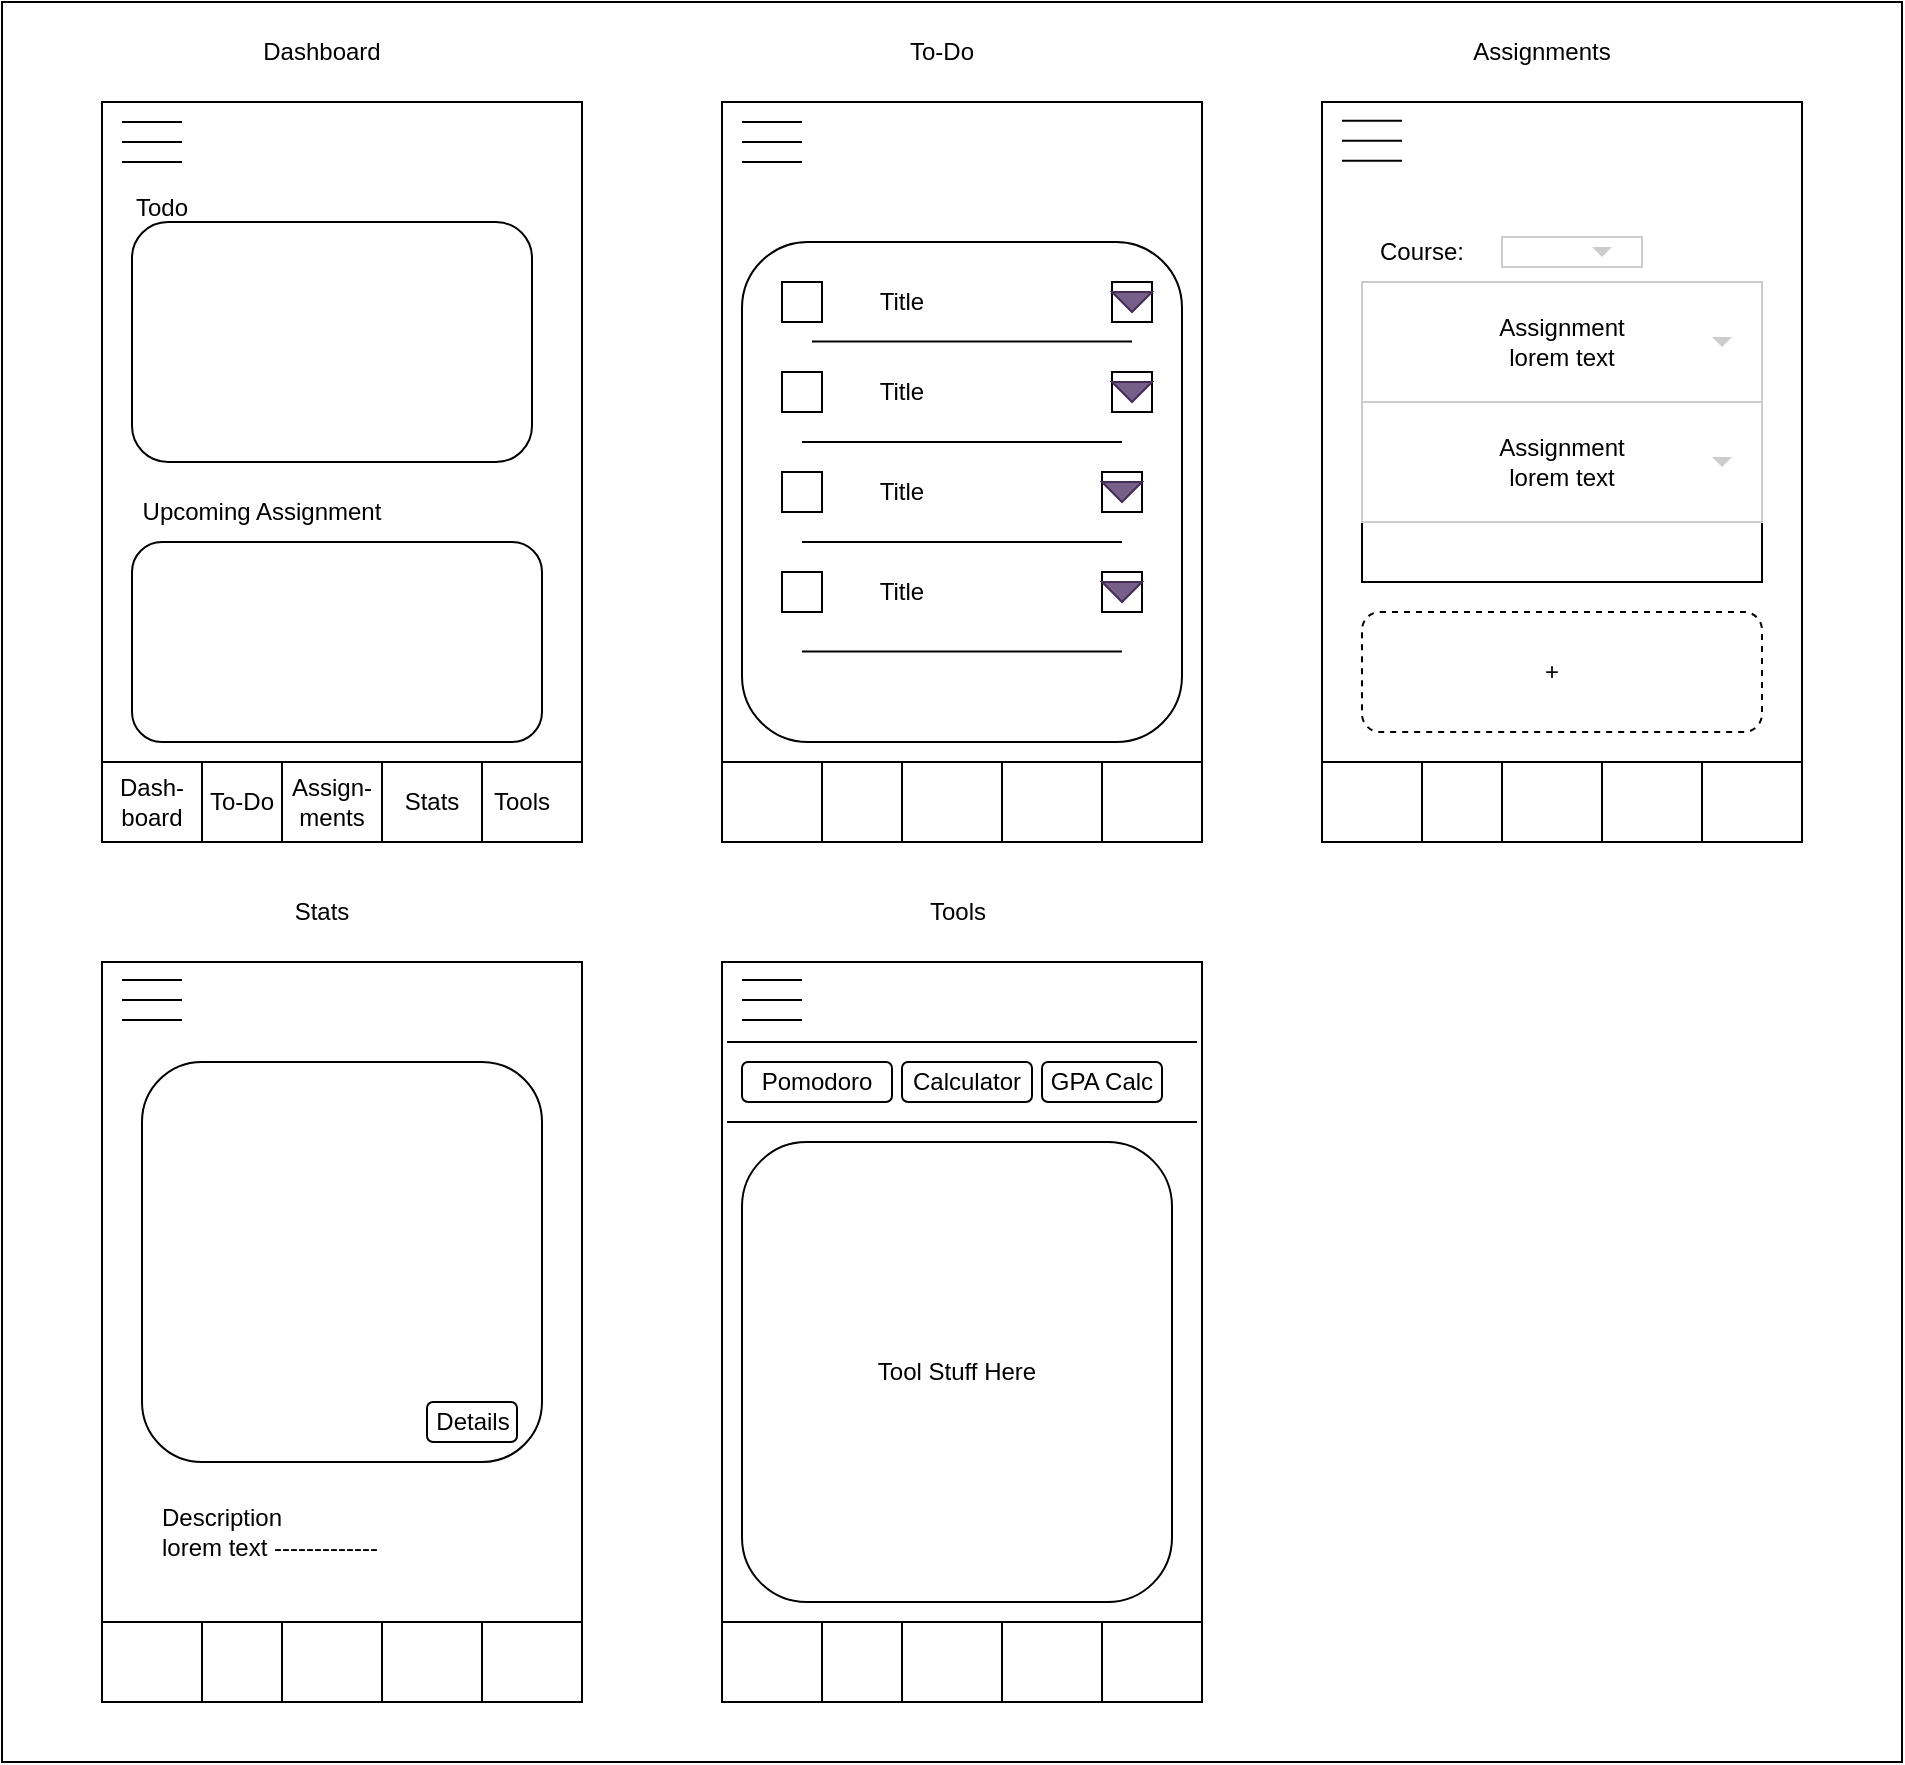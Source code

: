 <mxfile>
    <diagram id="NnZ4ZboMtf_kZvzCMvBh" name="Page-1">
        <mxGraphModel dx="560" dy="607" grid="1" gridSize="10" guides="1" tooltips="1" connect="1" arrows="1" fold="1" page="1" pageScale="1" pageWidth="850" pageHeight="1100" math="0" shadow="0">
            <root>
                <mxCell id="0"/>
                <mxCell id="1" parent="0"/>
                <mxCell id="123" value="" style="whiteSpace=wrap;html=1;" parent="1" vertex="1">
                    <mxGeometry x="120" y="40" width="950" height="880" as="geometry"/>
                </mxCell>
                <mxCell id="2" value="" style="rounded=0;whiteSpace=wrap;html=1;" parent="1" vertex="1">
                    <mxGeometry x="170" y="90" width="240" height="370" as="geometry"/>
                </mxCell>
                <mxCell id="5" value="Dashboard" style="text;html=1;align=center;verticalAlign=middle;whiteSpace=wrap;rounded=0;" parent="1" vertex="1">
                    <mxGeometry x="250" y="50" width="60" height="30" as="geometry"/>
                </mxCell>
                <mxCell id="6" value="Todo" style="text;html=1;align=center;verticalAlign=middle;whiteSpace=wrap;rounded=0;" parent="1" vertex="1">
                    <mxGeometry x="170" y="127.5" width="60" height="30" as="geometry"/>
                </mxCell>
                <mxCell id="7" value="" style="rounded=1;whiteSpace=wrap;html=1;" parent="1" vertex="1">
                    <mxGeometry x="185" y="150" width="200" height="120" as="geometry"/>
                </mxCell>
                <mxCell id="8" value="Upcoming Assignment" style="text;html=1;align=center;verticalAlign=middle;whiteSpace=wrap;rounded=0;" parent="1" vertex="1">
                    <mxGeometry x="185" y="280" width="130" height="30" as="geometry"/>
                </mxCell>
                <mxCell id="9" value="" style="rounded=1;whiteSpace=wrap;html=1;" parent="1" vertex="1">
                    <mxGeometry x="185" y="310" width="205" height="100" as="geometry"/>
                </mxCell>
                <mxCell id="10" value="" style="rounded=0;whiteSpace=wrap;html=1;" parent="1" vertex="1">
                    <mxGeometry x="170" y="420" width="240" height="40" as="geometry"/>
                </mxCell>
                <mxCell id="11" value="" style="rounded=0;whiteSpace=wrap;html=1;" parent="1" vertex="1">
                    <mxGeometry x="170" y="420" width="50" height="40" as="geometry"/>
                </mxCell>
                <mxCell id="12" value="" style="rounded=0;whiteSpace=wrap;html=1;" parent="1" vertex="1">
                    <mxGeometry x="220" y="420" width="40" height="40" as="geometry"/>
                </mxCell>
                <mxCell id="13" value="" style="rounded=0;whiteSpace=wrap;html=1;" parent="1" vertex="1">
                    <mxGeometry x="260" y="420" width="50" height="40" as="geometry"/>
                </mxCell>
                <mxCell id="14" value="" style="rounded=0;whiteSpace=wrap;html=1;" parent="1" vertex="1">
                    <mxGeometry x="310" y="420" width="50" height="40" as="geometry"/>
                </mxCell>
                <mxCell id="15" value="" style="rounded=0;whiteSpace=wrap;html=1;" parent="1" vertex="1">
                    <mxGeometry x="480" y="90" width="240" height="370" as="geometry"/>
                </mxCell>
                <mxCell id="16" value="To-Do" style="text;html=1;align=center;verticalAlign=middle;whiteSpace=wrap;rounded=0;" parent="1" vertex="1">
                    <mxGeometry x="560" y="50" width="60" height="30" as="geometry"/>
                </mxCell>
                <mxCell id="21" value="" style="rounded=0;whiteSpace=wrap;html=1;" parent="1" vertex="1">
                    <mxGeometry x="480" y="420" width="240" height="40" as="geometry"/>
                </mxCell>
                <mxCell id="22" value="" style="rounded=0;whiteSpace=wrap;html=1;" parent="1" vertex="1">
                    <mxGeometry x="480" y="420" width="50" height="40" as="geometry"/>
                </mxCell>
                <mxCell id="23" value="" style="rounded=0;whiteSpace=wrap;html=1;" parent="1" vertex="1">
                    <mxGeometry x="530" y="420" width="40" height="40" as="geometry"/>
                </mxCell>
                <mxCell id="24" value="" style="rounded=0;whiteSpace=wrap;html=1;" parent="1" vertex="1">
                    <mxGeometry x="570" y="420" width="50" height="40" as="geometry"/>
                </mxCell>
                <mxCell id="25" value="" style="rounded=0;whiteSpace=wrap;html=1;" parent="1" vertex="1">
                    <mxGeometry x="620" y="420" width="50" height="40" as="geometry"/>
                </mxCell>
                <mxCell id="26" value="" style="rounded=0;whiteSpace=wrap;html=1;" parent="1" vertex="1">
                    <mxGeometry x="170" y="520" width="240" height="370" as="geometry"/>
                </mxCell>
                <mxCell id="27" value="Stats" style="text;html=1;align=center;verticalAlign=middle;whiteSpace=wrap;rounded=0;" parent="1" vertex="1">
                    <mxGeometry x="250" y="480" width="60" height="30" as="geometry"/>
                </mxCell>
                <mxCell id="28" value="" style="rounded=0;whiteSpace=wrap;html=1;" parent="1" vertex="1">
                    <mxGeometry x="170" y="850" width="240" height="40" as="geometry"/>
                </mxCell>
                <mxCell id="29" value="" style="rounded=0;whiteSpace=wrap;html=1;" parent="1" vertex="1">
                    <mxGeometry x="170" y="850" width="50" height="40" as="geometry"/>
                </mxCell>
                <mxCell id="30" value="" style="rounded=0;whiteSpace=wrap;html=1;" parent="1" vertex="1">
                    <mxGeometry x="220" y="850" width="40" height="40" as="geometry"/>
                </mxCell>
                <mxCell id="31" value="" style="rounded=0;whiteSpace=wrap;html=1;" parent="1" vertex="1">
                    <mxGeometry x="260" y="850" width="50" height="40" as="geometry"/>
                </mxCell>
                <mxCell id="32" value="" style="rounded=0;whiteSpace=wrap;html=1;" parent="1" vertex="1">
                    <mxGeometry x="310" y="850" width="50" height="40" as="geometry"/>
                </mxCell>
                <mxCell id="33" value="" style="rounded=0;whiteSpace=wrap;html=1;" parent="1" vertex="1">
                    <mxGeometry x="480" y="520" width="240" height="370" as="geometry"/>
                </mxCell>
                <mxCell id="34" value="Tools" style="text;html=1;align=center;verticalAlign=middle;whiteSpace=wrap;rounded=0;" parent="1" vertex="1">
                    <mxGeometry x="567.5" y="480" width="60" height="30" as="geometry"/>
                </mxCell>
                <mxCell id="35" value="" style="rounded=0;whiteSpace=wrap;html=1;" parent="1" vertex="1">
                    <mxGeometry x="480" y="850" width="240" height="40" as="geometry"/>
                </mxCell>
                <mxCell id="36" value="" style="rounded=0;whiteSpace=wrap;html=1;" parent="1" vertex="1">
                    <mxGeometry x="480" y="850" width="50" height="40" as="geometry"/>
                </mxCell>
                <mxCell id="37" value="" style="rounded=0;whiteSpace=wrap;html=1;" parent="1" vertex="1">
                    <mxGeometry x="530" y="850" width="40" height="40" as="geometry"/>
                </mxCell>
                <mxCell id="38" value="" style="rounded=0;whiteSpace=wrap;html=1;" parent="1" vertex="1">
                    <mxGeometry x="570" y="850" width="50" height="40" as="geometry"/>
                </mxCell>
                <mxCell id="39" value="" style="rounded=0;whiteSpace=wrap;html=1;" parent="1" vertex="1">
                    <mxGeometry x="620" y="850" width="50" height="40" as="geometry"/>
                </mxCell>
                <mxCell id="40" value="" style="rounded=0;whiteSpace=wrap;html=1;" parent="1" vertex="1">
                    <mxGeometry x="780" y="90" width="240" height="370" as="geometry"/>
                </mxCell>
                <mxCell id="41" value="Assignments" style="text;html=1;align=center;verticalAlign=middle;whiteSpace=wrap;rounded=0;" parent="1" vertex="1">
                    <mxGeometry x="860" y="50" width="60" height="30" as="geometry"/>
                </mxCell>
                <mxCell id="42" value="" style="rounded=0;whiteSpace=wrap;html=1;" parent="1" vertex="1">
                    <mxGeometry x="780" y="420" width="240" height="40" as="geometry"/>
                </mxCell>
                <mxCell id="43" value="" style="rounded=0;whiteSpace=wrap;html=1;" parent="1" vertex="1">
                    <mxGeometry x="780" y="420" width="50" height="40" as="geometry"/>
                </mxCell>
                <mxCell id="44" value="" style="rounded=0;whiteSpace=wrap;html=1;" parent="1" vertex="1">
                    <mxGeometry x="830" y="420" width="40" height="40" as="geometry"/>
                </mxCell>
                <mxCell id="45" value="" style="rounded=0;whiteSpace=wrap;html=1;" parent="1" vertex="1">
                    <mxGeometry x="870" y="420" width="50" height="40" as="geometry"/>
                </mxCell>
                <mxCell id="46" value="" style="rounded=0;whiteSpace=wrap;html=1;" parent="1" vertex="1">
                    <mxGeometry x="920" y="420" width="50" height="40" as="geometry"/>
                </mxCell>
                <mxCell id="47" value="Dash-board" style="text;html=1;align=center;verticalAlign=middle;whiteSpace=wrap;rounded=0;rotation=0;" parent="1" vertex="1">
                    <mxGeometry x="165" y="425" width="60" height="30" as="geometry"/>
                </mxCell>
                <mxCell id="48" value="To-Do" style="text;html=1;align=center;verticalAlign=middle;whiteSpace=wrap;rounded=0;" parent="1" vertex="1">
                    <mxGeometry x="210" y="425" width="60" height="30" as="geometry"/>
                </mxCell>
                <mxCell id="49" value="Assign-ments" style="text;html=1;align=center;verticalAlign=middle;whiteSpace=wrap;rounded=0;" parent="1" vertex="1">
                    <mxGeometry x="255" y="425" width="60" height="30" as="geometry"/>
                </mxCell>
                <mxCell id="50" value="Stats" style="text;html=1;align=center;verticalAlign=middle;whiteSpace=wrap;rounded=0;" parent="1" vertex="1">
                    <mxGeometry x="305" y="425" width="60" height="30" as="geometry"/>
                </mxCell>
                <mxCell id="51" value="Tools" style="text;html=1;align=center;verticalAlign=middle;whiteSpace=wrap;rounded=0;" parent="1" vertex="1">
                    <mxGeometry x="350" y="425" width="60" height="30" as="geometry"/>
                </mxCell>
                <mxCell id="52" value="" style="rounded=1;whiteSpace=wrap;html=1;" parent="1" vertex="1">
                    <mxGeometry x="490" y="160" width="220" height="250" as="geometry"/>
                </mxCell>
                <mxCell id="57" value="" style="endArrow=none;html=1;" parent="1" edge="1">
                    <mxGeometry width="50" height="50" relative="1" as="geometry">
                        <mxPoint x="180" y="100" as="sourcePoint"/>
                        <mxPoint x="210" y="100" as="targetPoint"/>
                    </mxGeometry>
                </mxCell>
                <mxCell id="58" value="" style="endArrow=none;html=1;" parent="1" edge="1">
                    <mxGeometry width="50" height="50" relative="1" as="geometry">
                        <mxPoint x="180" y="110" as="sourcePoint"/>
                        <mxPoint x="210" y="110" as="targetPoint"/>
                    </mxGeometry>
                </mxCell>
                <mxCell id="59" value="" style="endArrow=none;html=1;" parent="1" edge="1">
                    <mxGeometry width="50" height="50" relative="1" as="geometry">
                        <mxPoint x="180" y="120" as="sourcePoint"/>
                        <mxPoint x="210" y="120" as="targetPoint"/>
                    </mxGeometry>
                </mxCell>
                <mxCell id="60" value="" style="endArrow=none;html=1;" parent="1" edge="1">
                    <mxGeometry width="50" height="50" relative="1" as="geometry">
                        <mxPoint x="490" y="100" as="sourcePoint"/>
                        <mxPoint x="520" y="100" as="targetPoint"/>
                    </mxGeometry>
                </mxCell>
                <mxCell id="61" value="" style="endArrow=none;html=1;" parent="1" edge="1">
                    <mxGeometry width="50" height="50" relative="1" as="geometry">
                        <mxPoint x="490" y="110" as="sourcePoint"/>
                        <mxPoint x="520" y="110" as="targetPoint"/>
                    </mxGeometry>
                </mxCell>
                <mxCell id="62" value="" style="endArrow=none;html=1;" parent="1" edge="1">
                    <mxGeometry width="50" height="50" relative="1" as="geometry">
                        <mxPoint x="490" y="120" as="sourcePoint"/>
                        <mxPoint x="520" y="120" as="targetPoint"/>
                    </mxGeometry>
                </mxCell>
                <mxCell id="63" value="" style="rounded=0;whiteSpace=wrap;html=1;" parent="1" vertex="1">
                    <mxGeometry x="510" y="180" width="20" height="20" as="geometry"/>
                </mxCell>
                <mxCell id="64" value="Title" style="text;html=1;align=center;verticalAlign=middle;whiteSpace=wrap;rounded=0;" parent="1" vertex="1">
                    <mxGeometry x="540" y="175" width="60" height="30" as="geometry"/>
                </mxCell>
                <mxCell id="65" value="" style="rounded=0;whiteSpace=wrap;html=1;" parent="1" vertex="1">
                    <mxGeometry x="510" y="225" width="20" height="20" as="geometry"/>
                </mxCell>
                <mxCell id="66" value="Title" style="text;html=1;align=center;verticalAlign=middle;whiteSpace=wrap;rounded=0;" parent="1" vertex="1">
                    <mxGeometry x="540" y="220" width="60" height="30" as="geometry"/>
                </mxCell>
                <mxCell id="67" value="" style="rounded=0;whiteSpace=wrap;html=1;" parent="1" vertex="1">
                    <mxGeometry x="510" y="275" width="20" height="20" as="geometry"/>
                </mxCell>
                <mxCell id="68" value="Title" style="text;html=1;align=center;verticalAlign=middle;whiteSpace=wrap;rounded=0;" parent="1" vertex="1">
                    <mxGeometry x="540" y="270" width="60" height="30" as="geometry"/>
                </mxCell>
                <mxCell id="69" value="" style="rounded=0;whiteSpace=wrap;html=1;" parent="1" vertex="1">
                    <mxGeometry x="510" y="325" width="20" height="20" as="geometry"/>
                </mxCell>
                <mxCell id="70" value="Title" style="text;html=1;align=center;verticalAlign=middle;whiteSpace=wrap;rounded=0;" parent="1" vertex="1">
                    <mxGeometry x="540" y="320" width="60" height="30" as="geometry"/>
                </mxCell>
                <mxCell id="72" value="" style="endArrow=none;html=1;" parent="1" edge="1">
                    <mxGeometry width="50" height="50" relative="1" as="geometry">
                        <mxPoint x="525" y="209.71" as="sourcePoint"/>
                        <mxPoint x="685" y="209.71" as="targetPoint"/>
                    </mxGeometry>
                </mxCell>
                <mxCell id="73" value="" style="endArrow=none;html=1;" parent="1" edge="1">
                    <mxGeometry width="50" height="50" relative="1" as="geometry">
                        <mxPoint x="520" y="260" as="sourcePoint"/>
                        <mxPoint x="680" y="260" as="targetPoint"/>
                    </mxGeometry>
                </mxCell>
                <mxCell id="74" value="" style="endArrow=none;html=1;" parent="1" edge="1">
                    <mxGeometry width="50" height="50" relative="1" as="geometry">
                        <mxPoint x="520" y="310" as="sourcePoint"/>
                        <mxPoint x="680" y="310" as="targetPoint"/>
                    </mxGeometry>
                </mxCell>
                <mxCell id="75" value="" style="endArrow=none;html=1;" parent="1" edge="1">
                    <mxGeometry width="50" height="50" relative="1" as="geometry">
                        <mxPoint x="520" y="364.71" as="sourcePoint"/>
                        <mxPoint x="680" y="364.71" as="targetPoint"/>
                    </mxGeometry>
                </mxCell>
                <mxCell id="76" value="" style="rounded=0;whiteSpace=wrap;html=1;" parent="1" vertex="1">
                    <mxGeometry x="670" y="325" width="20" height="20" as="geometry"/>
                </mxCell>
                <mxCell id="77" value="" style="triangle;whiteSpace=wrap;html=1;rotation=90;fillColor=#76608a;fontColor=#ffffff;strokeColor=#432D57;" parent="1" vertex="1">
                    <mxGeometry x="675" y="325" width="10" height="20" as="geometry"/>
                </mxCell>
                <mxCell id="78" value="" style="rounded=0;whiteSpace=wrap;html=1;" parent="1" vertex="1">
                    <mxGeometry x="670" y="275" width="20" height="20" as="geometry"/>
                </mxCell>
                <mxCell id="79" value="" style="triangle;whiteSpace=wrap;html=1;rotation=90;fillColor=#76608a;fontColor=#ffffff;strokeColor=#432D57;" parent="1" vertex="1">
                    <mxGeometry x="675" y="275" width="10" height="20" as="geometry"/>
                </mxCell>
                <mxCell id="80" value="" style="rounded=0;whiteSpace=wrap;html=1;" parent="1" vertex="1">
                    <mxGeometry x="675" y="225" width="20" height="20" as="geometry"/>
                </mxCell>
                <mxCell id="81" value="" style="triangle;whiteSpace=wrap;html=1;rotation=90;fillColor=#76608a;fontColor=#ffffff;strokeColor=#432D57;" parent="1" vertex="1">
                    <mxGeometry x="680" y="225" width="10" height="20" as="geometry"/>
                </mxCell>
                <mxCell id="82" value="" style="rounded=0;whiteSpace=wrap;html=1;" parent="1" vertex="1">
                    <mxGeometry x="675" y="180" width="20" height="20" as="geometry"/>
                </mxCell>
                <mxCell id="83" value="" style="triangle;whiteSpace=wrap;html=1;rotation=90;fillColor=#76608a;fontColor=#ffffff;strokeColor=#432D57;" parent="1" vertex="1">
                    <mxGeometry x="680" y="180" width="10" height="20" as="geometry"/>
                </mxCell>
                <mxCell id="84" value="" style="endArrow=none;html=1;" parent="1" edge="1">
                    <mxGeometry width="50" height="50" relative="1" as="geometry">
                        <mxPoint x="790" y="99.43" as="sourcePoint"/>
                        <mxPoint x="820" y="99.43" as="targetPoint"/>
                    </mxGeometry>
                </mxCell>
                <mxCell id="85" value="" style="endArrow=none;html=1;" parent="1" edge="1">
                    <mxGeometry width="50" height="50" relative="1" as="geometry">
                        <mxPoint x="790" y="109.43" as="sourcePoint"/>
                        <mxPoint x="820" y="109.43" as="targetPoint"/>
                    </mxGeometry>
                </mxCell>
                <mxCell id="86" value="" style="endArrow=none;html=1;" parent="1" edge="1">
                    <mxGeometry width="50" height="50" relative="1" as="geometry">
                        <mxPoint x="790" y="119.43" as="sourcePoint"/>
                        <mxPoint x="820" y="119.43" as="targetPoint"/>
                    </mxGeometry>
                </mxCell>
                <mxCell id="90" value="" style="endArrow=none;html=1;" parent="1" edge="1">
                    <mxGeometry width="50" height="50" relative="1" as="geometry">
                        <mxPoint x="490" y="529" as="sourcePoint"/>
                        <mxPoint x="520" y="529" as="targetPoint"/>
                    </mxGeometry>
                </mxCell>
                <mxCell id="91" value="" style="endArrow=none;html=1;" parent="1" edge="1">
                    <mxGeometry width="50" height="50" relative="1" as="geometry">
                        <mxPoint x="490" y="539" as="sourcePoint"/>
                        <mxPoint x="520" y="539" as="targetPoint"/>
                    </mxGeometry>
                </mxCell>
                <mxCell id="92" value="" style="endArrow=none;html=1;" parent="1" edge="1">
                    <mxGeometry width="50" height="50" relative="1" as="geometry">
                        <mxPoint x="490" y="549" as="sourcePoint"/>
                        <mxPoint x="520" y="549" as="targetPoint"/>
                    </mxGeometry>
                </mxCell>
                <mxCell id="96" value="" style="endArrow=none;html=1;" parent="1" edge="1">
                    <mxGeometry width="50" height="50" relative="1" as="geometry">
                        <mxPoint x="180" y="529" as="sourcePoint"/>
                        <mxPoint x="210" y="529" as="targetPoint"/>
                    </mxGeometry>
                </mxCell>
                <mxCell id="97" value="" style="endArrow=none;html=1;" parent="1" edge="1">
                    <mxGeometry width="50" height="50" relative="1" as="geometry">
                        <mxPoint x="180" y="539" as="sourcePoint"/>
                        <mxPoint x="210" y="539" as="targetPoint"/>
                    </mxGeometry>
                </mxCell>
                <mxCell id="98" value="" style="endArrow=none;html=1;" parent="1" edge="1">
                    <mxGeometry width="50" height="50" relative="1" as="geometry">
                        <mxPoint x="180" y="549" as="sourcePoint"/>
                        <mxPoint x="210" y="549" as="targetPoint"/>
                    </mxGeometry>
                </mxCell>
                <mxCell id="100" value="" style="rounded=1;whiteSpace=wrap;html=1;dashed=1;" parent="1" vertex="1">
                    <mxGeometry x="800" y="345" width="200" height="60" as="geometry"/>
                </mxCell>
                <mxCell id="101" value="+" style="text;html=1;align=center;verticalAlign=middle;whiteSpace=wrap;rounded=0;" parent="1" vertex="1">
                    <mxGeometry x="865" y="360" width="60" height="30" as="geometry"/>
                </mxCell>
                <mxCell id="102" value="Course:" style="text;html=1;align=center;verticalAlign=middle;whiteSpace=wrap;rounded=0;" parent="1" vertex="1">
                    <mxGeometry x="800" y="150" width="60" height="30" as="geometry"/>
                </mxCell>
                <mxCell id="104" value="" style="rounded=0;whiteSpace=wrap;html=1;" parent="1" vertex="1">
                    <mxGeometry x="800" y="180" width="200" height="150" as="geometry"/>
                </mxCell>
                <mxCell id="105" value="" style="dashed=0;align=center;fontSize=12;shape=rect;fillColor=#ffffff;strokeColor=#cccccc;whiteSpace=wrap;html=1;" parent="1" vertex="1">
                    <mxGeometry x="870" y="157.5" width="70" height="15" as="geometry"/>
                </mxCell>
                <mxCell id="107" value="" style="dashed=0;html=1;shape=mxgraph.gmdl.triangle;fillColor=#cccccc;strokeColor=none;" parent="105" vertex="1">
                    <mxGeometry x="1" y="0.5" width="10" height="5" relative="1" as="geometry">
                        <mxPoint x="-25" y="-2.5" as="offset"/>
                    </mxGeometry>
                </mxCell>
                <mxCell id="109" value="Assignment&lt;br&gt;lorem text" style="dashed=0;align=center;fontSize=12;shape=rect;fillColor=#ffffff;strokeColor=#cccccc;whiteSpace=wrap;html=1;" parent="1" vertex="1">
                    <mxGeometry x="800" y="180" width="200" height="60" as="geometry"/>
                </mxCell>
                <mxCell id="110" value="" style="dashed=0;html=1;shape=mxgraph.gmdl.triangle;fillColor=#cccccc;strokeColor=none;" parent="109" vertex="1">
                    <mxGeometry x="1" y="0.5" width="10" height="5" relative="1" as="geometry">
                        <mxPoint x="-25" y="-2.5" as="offset"/>
                    </mxGeometry>
                </mxCell>
                <mxCell id="111" value="Assignment&lt;br&gt;lorem text" style="dashed=0;align=center;fontSize=12;shape=rect;fillColor=#ffffff;strokeColor=#cccccc;whiteSpace=wrap;html=1;" parent="1" vertex="1">
                    <mxGeometry x="800" y="240" width="200" height="60" as="geometry"/>
                </mxCell>
                <mxCell id="112" value="" style="dashed=0;html=1;shape=mxgraph.gmdl.triangle;fillColor=#cccccc;strokeColor=none;" parent="111" vertex="1">
                    <mxGeometry x="1" y="0.5" width="10" height="5" relative="1" as="geometry">
                        <mxPoint x="-25" y="-2.5" as="offset"/>
                    </mxGeometry>
                </mxCell>
                <mxCell id="113" value="" style="rounded=1;whiteSpace=wrap;html=1;" parent="1" vertex="1">
                    <mxGeometry x="190" y="570" width="200" height="200" as="geometry"/>
                </mxCell>
                <mxCell id="114" value="Description&lt;br&gt;lorem text -------------" style="text;html=1;align=left;verticalAlign=middle;whiteSpace=wrap;rounded=0;" parent="1" vertex="1">
                    <mxGeometry x="197.5" y="780" width="180" height="50" as="geometry"/>
                </mxCell>
                <mxCell id="115" value="Details" style="rounded=1;whiteSpace=wrap;html=1;" parent="1" vertex="1">
                    <mxGeometry x="332.5" y="740" width="45" height="20" as="geometry"/>
                </mxCell>
                <mxCell id="116" value="" style="endArrow=none;html=1;" parent="1" edge="1">
                    <mxGeometry width="50" height="50" relative="1" as="geometry">
                        <mxPoint x="482.5" y="560" as="sourcePoint"/>
                        <mxPoint x="717.5" y="560" as="targetPoint"/>
                    </mxGeometry>
                </mxCell>
                <mxCell id="117" value="Pomodoro" style="rounded=1;whiteSpace=wrap;html=1;" parent="1" vertex="1">
                    <mxGeometry x="490" y="570" width="75" height="20" as="geometry"/>
                </mxCell>
                <mxCell id="118" value="Calculator" style="rounded=1;whiteSpace=wrap;html=1;" parent="1" vertex="1">
                    <mxGeometry x="570" y="570" width="65" height="20" as="geometry"/>
                </mxCell>
                <mxCell id="119" value="GPA Calc" style="rounded=1;whiteSpace=wrap;html=1;" parent="1" vertex="1">
                    <mxGeometry x="640" y="570" width="60" height="20" as="geometry"/>
                </mxCell>
                <mxCell id="121" value="" style="endArrow=none;html=1;" parent="1" edge="1">
                    <mxGeometry width="50" height="50" relative="1" as="geometry">
                        <mxPoint x="482.5" y="600" as="sourcePoint"/>
                        <mxPoint x="717.5" y="600" as="targetPoint"/>
                    </mxGeometry>
                </mxCell>
                <mxCell id="122" value="Tool Stuff Here" style="rounded=1;whiteSpace=wrap;html=1;" parent="1" vertex="1">
                    <mxGeometry x="490" y="610" width="215" height="230" as="geometry"/>
                </mxCell>
            </root>
        </mxGraphModel>
    </diagram>
</mxfile>